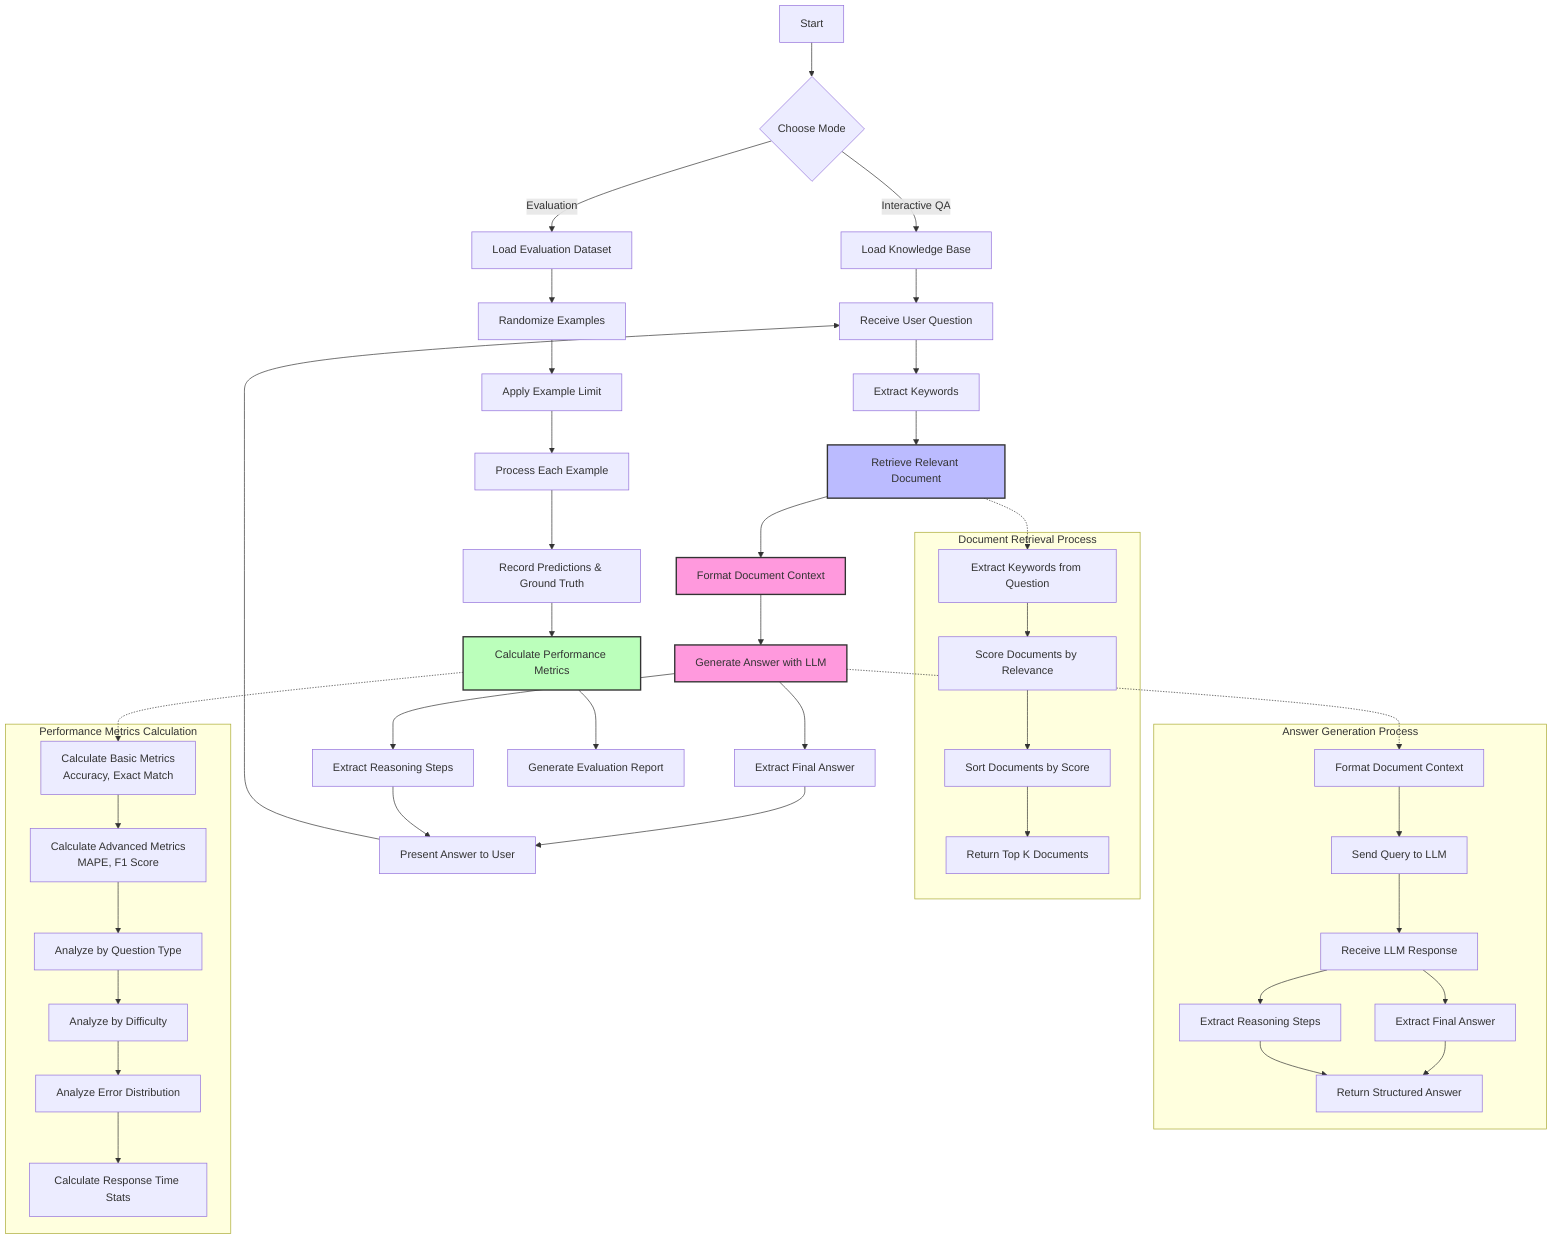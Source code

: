 flowchart TD
    %% Main entry points
    A[Start] --> B{Choose Mode}
    B -->|Interactive QA| C[Load Knowledge Base]
    B -->|Evaluation| L[Load Evaluation Dataset]
    
    %% Interactive QA Flow
    C --> D[Receive User Question]
    D --> E[Extract Keywords]
    E --> F[Retrieve Relevant Document]
    F --> G[Format Document Context]
    G --> H[Generate Answer with LLM]
    H --> I[Extract Final Answer]
    H --> J[Extract Reasoning Steps]
    I --> K[Present Answer to User]
    J --> K
    K --> D
    
    %% Evaluation Flow
    L --> M[Randomize Examples]
    M --> N[Apply Example Limit]
    N --> O[Process Each Example]
    O --> P[Record Predictions & Ground Truth]
    P --> Q[Calculate Performance Metrics]
    Q --> R[Generate Evaluation Report]
    
    %% Answer Generation Subprocess
    subgraph "Answer Generation Process"
        G1[Format Document Context] --> G2[Send Query to LLM]
        G2 --> G3[Receive LLM Response]
        G3 --> G4[Extract Final Answer]
        G3 --> G5[Extract Reasoning Steps]
        G4 --> G6[Return Structured Answer]
        G5 --> G6
    end
    
    %% Document Retrieval Subprocess
    subgraph "Document Retrieval Process"
        E1[Extract Keywords from Question] --> E2[Score Documents by Relevance]
        E2 --> E3[Sort Documents by Score]
        E3 --> E4[Return Top K Documents]
    end
    
    %% Metrics Calculation Subprocess
    subgraph "Performance Metrics Calculation"
        Q1[Calculate Basic Metrics\nAccuracy, Exact Match] --> Q2[Calculate Advanced Metrics\nMAPE, F1 Score]
        Q2 --> Q3[Analyze by Question Type]
        Q3 --> Q4[Analyze by Difficulty]
        Q4 --> Q5[Analyze Error Distribution]
        Q5 --> Q6[Calculate Response Time Stats]
    end
    
    %% Key Components
    style G fill:#f9d,stroke:#333,stroke-width:2px
    style H fill:#f9d,stroke:#333,stroke-width:2px
    style F fill:#bbf,stroke:#333,stroke-width:2px
    style Q fill:#bfb,stroke:#333,stroke-width:2px
    
    %% Subprocess linking
    F -.-> E1
    H -.-> G1
    Q -.-> Q1